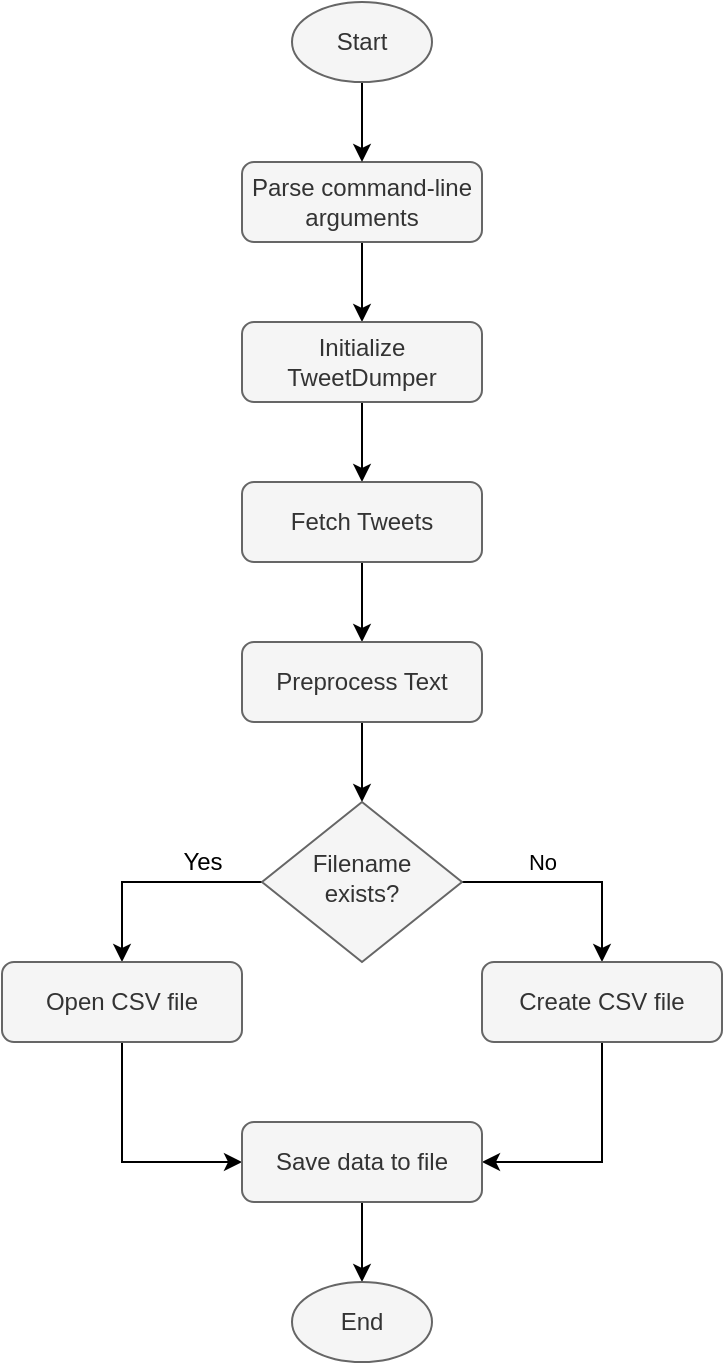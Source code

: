 <mxfile version="12.5.3" type="device"><diagram id="C5RBs43oDa-KdzZeNtuy" name="Page-1"><mxGraphModel dx="454" dy="845" grid="1" gridSize="10" guides="1" tooltips="1" connect="1" arrows="1" fold="1" page="1" pageScale="1" pageWidth="827" pageHeight="1169" math="0" shadow="0"><root><mxCell id="WIyWlLk6GJQsqaUBKTNV-0"/><mxCell id="WIyWlLk6GJQsqaUBKTNV-1" parent="WIyWlLk6GJQsqaUBKTNV-0"/><mxCell id="JRJUM6JyK418gg6sgm_B-1" value="" style="edgeStyle=orthogonalEdgeStyle;rounded=0;orthogonalLoop=1;jettySize=auto;html=1;" parent="WIyWlLk6GJQsqaUBKTNV-1" source="WIyWlLk6GJQsqaUBKTNV-3" target="JRJUM6JyK418gg6sgm_B-0" edge="1"><mxGeometry relative="1" as="geometry"/></mxCell><mxCell id="WIyWlLk6GJQsqaUBKTNV-3" value="Parse command-line&lt;br&gt;arguments" style="rounded=1;whiteSpace=wrap;html=1;fontSize=12;glass=0;strokeWidth=1;shadow=0;fillColor=#f5f5f5;strokeColor=#666666;fontColor=#333333;" parent="WIyWlLk6GJQsqaUBKTNV-1" vertex="1"><mxGeometry x="160" y="120" width="120" height="40" as="geometry"/></mxCell><mxCell id="JRJUM6JyK418gg6sgm_B-7" value="" style="edgeStyle=orthogonalEdgeStyle;rounded=0;orthogonalLoop=1;jettySize=auto;html=1;" parent="WIyWlLk6GJQsqaUBKTNV-1" source="JRJUM6JyK418gg6sgm_B-0" target="JRJUM6JyK418gg6sgm_B-6" edge="1"><mxGeometry relative="1" as="geometry"/></mxCell><mxCell id="JRJUM6JyK418gg6sgm_B-0" value="Initialize TweetDumper" style="rounded=1;whiteSpace=wrap;html=1;fontSize=12;glass=0;strokeWidth=1;shadow=0;fillColor=#f5f5f5;strokeColor=#666666;fontColor=#333333;" parent="WIyWlLk6GJQsqaUBKTNV-1" vertex="1"><mxGeometry x="160" y="200" width="120" height="40" as="geometry"/></mxCell><mxCell id="JRJUM6JyK418gg6sgm_B-9" value="" style="edgeStyle=orthogonalEdgeStyle;rounded=0;orthogonalLoop=1;jettySize=auto;html=1;" parent="WIyWlLk6GJQsqaUBKTNV-1" source="JRJUM6JyK418gg6sgm_B-6" target="JRJUM6JyK418gg6sgm_B-8" edge="1"><mxGeometry relative="1" as="geometry"/></mxCell><mxCell id="JRJUM6JyK418gg6sgm_B-6" value="Fetch Tweets" style="rounded=1;whiteSpace=wrap;html=1;fontSize=12;glass=0;strokeWidth=1;shadow=0;fillColor=#f5f5f5;strokeColor=#666666;fontColor=#333333;" parent="WIyWlLk6GJQsqaUBKTNV-1" vertex="1"><mxGeometry x="160" y="280" width="120" height="40" as="geometry"/></mxCell><mxCell id="JRJUM6JyK418gg6sgm_B-12" value="" style="edgeStyle=orthogonalEdgeStyle;rounded=0;orthogonalLoop=1;jettySize=auto;html=1;" parent="WIyWlLk6GJQsqaUBKTNV-1" source="JRJUM6JyK418gg6sgm_B-8" target="WIyWlLk6GJQsqaUBKTNV-6" edge="1"><mxGeometry relative="1" as="geometry"/></mxCell><mxCell id="JRJUM6JyK418gg6sgm_B-8" value="Preprocess Text" style="rounded=1;whiteSpace=wrap;html=1;fontSize=12;glass=0;strokeWidth=1;shadow=0;fillColor=#f5f5f5;strokeColor=#666666;fontColor=#333333;" parent="WIyWlLk6GJQsqaUBKTNV-1" vertex="1"><mxGeometry x="160" y="360" width="120" height="40" as="geometry"/></mxCell><mxCell id="JRJUM6JyK418gg6sgm_B-23" value="No" style="edgeStyle=orthogonalEdgeStyle;rounded=0;orthogonalLoop=1;jettySize=auto;html=1;entryX=0.5;entryY=0;entryDx=0;entryDy=0;" parent="WIyWlLk6GJQsqaUBKTNV-1" source="WIyWlLk6GJQsqaUBKTNV-6" target="JRJUM6JyK418gg6sgm_B-18" edge="1"><mxGeometry x="-0.274" y="10" relative="1" as="geometry"><mxPoint as="offset"/></mxGeometry></mxCell><mxCell id="JRJUM6JyK418gg6sgm_B-24" style="edgeStyle=orthogonalEdgeStyle;rounded=0;orthogonalLoop=1;jettySize=auto;html=1;entryX=0.5;entryY=0;entryDx=0;entryDy=0;" parent="WIyWlLk6GJQsqaUBKTNV-1" source="WIyWlLk6GJQsqaUBKTNV-6" target="JRJUM6JyK418gg6sgm_B-19" edge="1"><mxGeometry relative="1" as="geometry"/></mxCell><mxCell id="JRJUM6JyK418gg6sgm_B-29" value="Yes" style="text;html=1;align=center;verticalAlign=middle;resizable=0;points=[];labelBackgroundColor=#ffffff;" parent="JRJUM6JyK418gg6sgm_B-24" vertex="1" connectable="0"><mxGeometry x="-0.673" y="3" relative="1" as="geometry"><mxPoint x="-12" y="-13" as="offset"/></mxGeometry></mxCell><mxCell id="WIyWlLk6GJQsqaUBKTNV-6" value="Filename exists?" style="rhombus;whiteSpace=wrap;html=1;shadow=0;fontFamily=Helvetica;fontSize=12;align=center;strokeWidth=1;spacing=6;spacingTop=-4;fillColor=#f5f5f5;strokeColor=#666666;fontColor=#333333;" parent="WIyWlLk6GJQsqaUBKTNV-1" vertex="1"><mxGeometry x="170" y="440" width="100" height="80" as="geometry"/></mxCell><mxCell id="JRJUM6JyK418gg6sgm_B-26" style="edgeStyle=orthogonalEdgeStyle;rounded=0;orthogonalLoop=1;jettySize=auto;html=1;entryX=1;entryY=0.5;entryDx=0;entryDy=0;" parent="WIyWlLk6GJQsqaUBKTNV-1" source="JRJUM6JyK418gg6sgm_B-18" target="JRJUM6JyK418gg6sgm_B-20" edge="1"><mxGeometry relative="1" as="geometry"/></mxCell><mxCell id="JRJUM6JyK418gg6sgm_B-18" value="Create CSV file" style="rounded=1;whiteSpace=wrap;html=1;fontSize=12;glass=0;strokeWidth=1;shadow=0;fillColor=#f5f5f5;strokeColor=#666666;fontColor=#333333;" parent="WIyWlLk6GJQsqaUBKTNV-1" vertex="1"><mxGeometry x="280" y="520" width="120" height="40" as="geometry"/></mxCell><mxCell id="JRJUM6JyK418gg6sgm_B-25" style="edgeStyle=orthogonalEdgeStyle;rounded=0;orthogonalLoop=1;jettySize=auto;html=1;entryX=0;entryY=0.5;entryDx=0;entryDy=0;" parent="WIyWlLk6GJQsqaUBKTNV-1" source="JRJUM6JyK418gg6sgm_B-19" target="JRJUM6JyK418gg6sgm_B-20" edge="1"><mxGeometry relative="1" as="geometry"/></mxCell><mxCell id="JRJUM6JyK418gg6sgm_B-19" value="Open CSV file" style="rounded=1;whiteSpace=wrap;html=1;fontSize=12;glass=0;strokeWidth=1;shadow=0;fillColor=#f5f5f5;strokeColor=#666666;fontColor=#333333;" parent="WIyWlLk6GJQsqaUBKTNV-1" vertex="1"><mxGeometry x="40" y="520" width="120" height="40" as="geometry"/></mxCell><mxCell id="JRJUM6JyK418gg6sgm_B-27" style="edgeStyle=orthogonalEdgeStyle;rounded=0;orthogonalLoop=1;jettySize=auto;html=1;entryX=0.5;entryY=0;entryDx=0;entryDy=0;" parent="WIyWlLk6GJQsqaUBKTNV-1" source="JRJUM6JyK418gg6sgm_B-20" target="JRJUM6JyK418gg6sgm_B-22" edge="1"><mxGeometry relative="1" as="geometry"/></mxCell><mxCell id="JRJUM6JyK418gg6sgm_B-20" value="Save data to file" style="rounded=1;whiteSpace=wrap;html=1;fontSize=12;glass=0;strokeWidth=1;shadow=0;fillColor=#f5f5f5;strokeColor=#666666;fontColor=#333333;" parent="WIyWlLk6GJQsqaUBKTNV-1" vertex="1"><mxGeometry x="160" y="600" width="120" height="40" as="geometry"/></mxCell><mxCell id="JRJUM6JyK418gg6sgm_B-28" style="edgeStyle=orthogonalEdgeStyle;rounded=0;orthogonalLoop=1;jettySize=auto;html=1;entryX=0.5;entryY=0;entryDx=0;entryDy=0;" parent="WIyWlLk6GJQsqaUBKTNV-1" source="JRJUM6JyK418gg6sgm_B-21" target="WIyWlLk6GJQsqaUBKTNV-3" edge="1"><mxGeometry relative="1" as="geometry"/></mxCell><mxCell id="JRJUM6JyK418gg6sgm_B-21" value="Start" style="ellipse;whiteSpace=wrap;html=1;fillColor=#f5f5f5;strokeColor=#666666;fontColor=#333333;" parent="WIyWlLk6GJQsqaUBKTNV-1" vertex="1"><mxGeometry x="185" y="40" width="70" height="40" as="geometry"/></mxCell><mxCell id="JRJUM6JyK418gg6sgm_B-22" value="End" style="ellipse;whiteSpace=wrap;html=1;fillColor=#f5f5f5;strokeColor=#666666;fontColor=#333333;" parent="WIyWlLk6GJQsqaUBKTNV-1" vertex="1"><mxGeometry x="185" y="680" width="70" height="40" as="geometry"/></mxCell></root></mxGraphModel></diagram></mxfile>